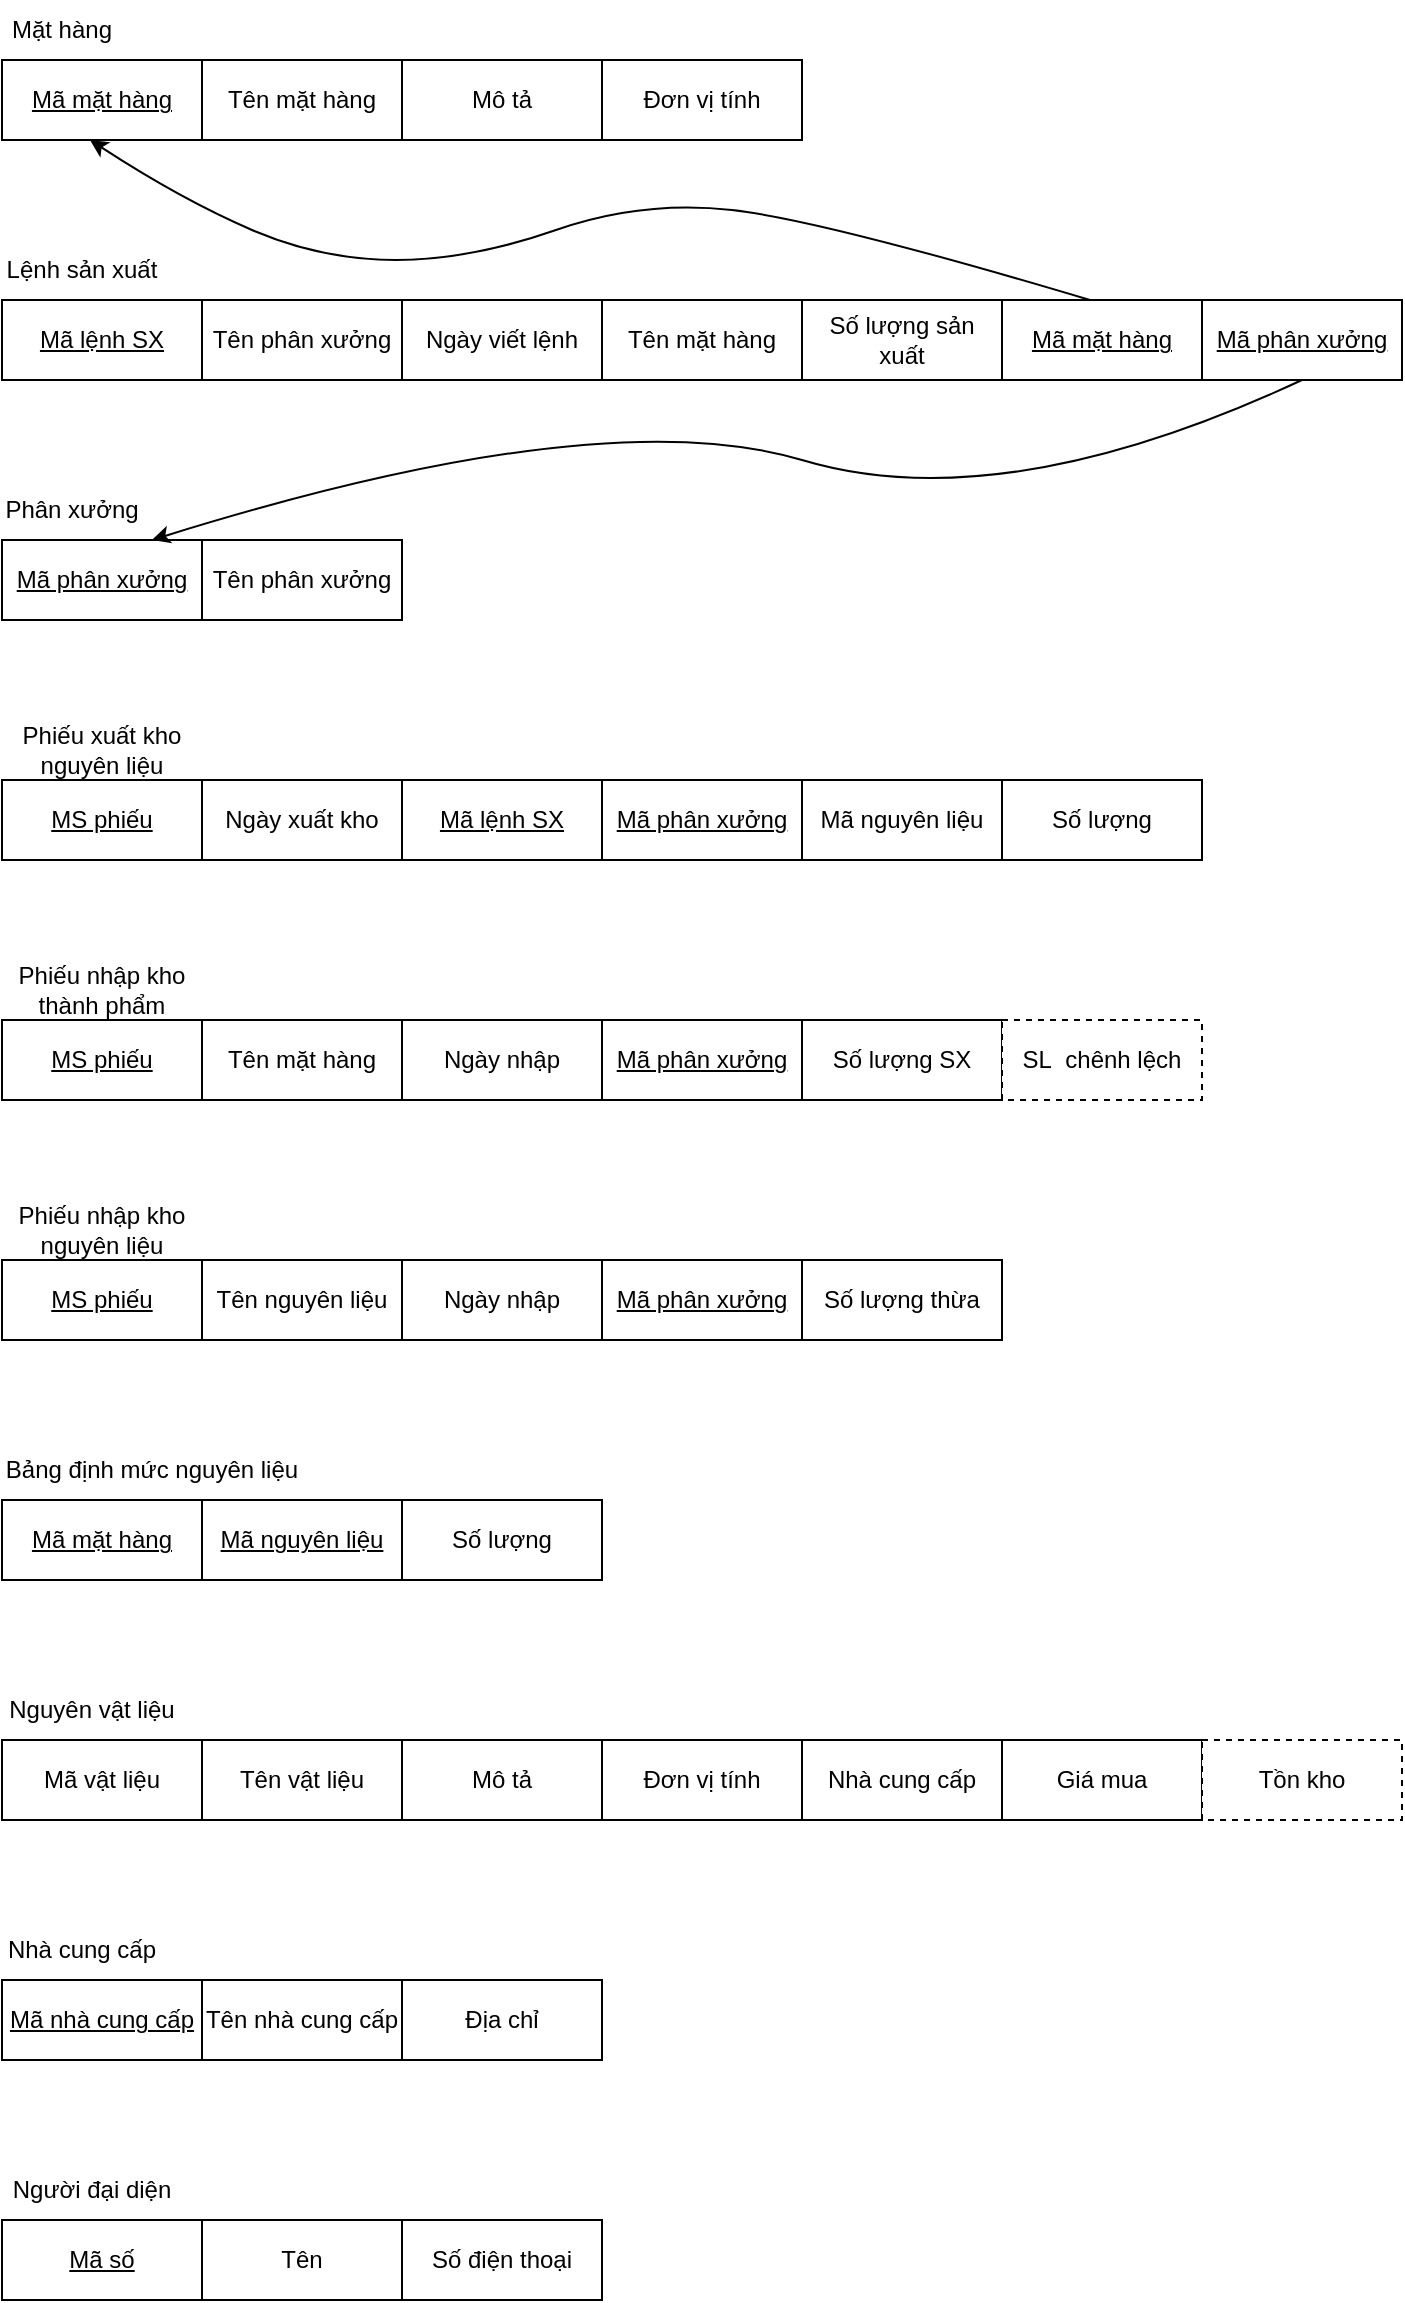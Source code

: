 <mxfile version="22.1.7" type="github">
  <diagram id="X1ojyS52s7-M8PCClS-w" name="Trang-1">
    <mxGraphModel dx="928" dy="502" grid="1" gridSize="10" guides="1" tooltips="1" connect="1" arrows="1" fold="1" page="1" pageScale="1" pageWidth="827" pageHeight="1169" math="0" shadow="0">
      <root>
        <mxCell id="0" />
        <mxCell id="1" parent="0" />
        <mxCell id="ogAQd3dcdi08tpSV0hbl-1" value="Mã mặt hàng" style="rounded=0;whiteSpace=wrap;html=1;fontStyle=4" parent="1" vertex="1">
          <mxGeometry x="120" y="40" width="100" height="40" as="geometry" />
        </mxCell>
        <mxCell id="ogAQd3dcdi08tpSV0hbl-2" value="Mặt hàng" style="text;html=1;strokeColor=none;fillColor=none;align=center;verticalAlign=middle;whiteSpace=wrap;rounded=0;" parent="1" vertex="1">
          <mxGeometry x="120" y="10" width="60" height="30" as="geometry" />
        </mxCell>
        <mxCell id="ogAQd3dcdi08tpSV0hbl-3" value="Đơn vị tính" style="rounded=0;whiteSpace=wrap;html=1;fontStyle=0" parent="1" vertex="1">
          <mxGeometry x="420" y="40" width="100" height="40" as="geometry" />
        </mxCell>
        <mxCell id="ogAQd3dcdi08tpSV0hbl-4" value="Tên mặt hàng" style="rounded=0;whiteSpace=wrap;html=1;fontStyle=0" parent="1" vertex="1">
          <mxGeometry x="220" y="40" width="100" height="40" as="geometry" />
        </mxCell>
        <mxCell id="ogAQd3dcdi08tpSV0hbl-5" value="Mô tả" style="rounded=0;whiteSpace=wrap;html=1;fontStyle=0" parent="1" vertex="1">
          <mxGeometry x="320" y="40" width="100" height="40" as="geometry" />
        </mxCell>
        <mxCell id="ogAQd3dcdi08tpSV0hbl-6" value="Tên vật liệu" style="rounded=0;whiteSpace=wrap;html=1;" parent="1" vertex="1">
          <mxGeometry x="220" y="880" width="100" height="40" as="geometry" />
        </mxCell>
        <mxCell id="ogAQd3dcdi08tpSV0hbl-7" value="Mã lệnh SX" style="rounded=0;whiteSpace=wrap;html=1;fontStyle=4" parent="1" vertex="1">
          <mxGeometry x="120" y="160" width="100" height="40" as="geometry" />
        </mxCell>
        <mxCell id="ogAQd3dcdi08tpSV0hbl-8" value="Lệnh sản xuất" style="text;html=1;strokeColor=none;fillColor=none;align=center;verticalAlign=middle;whiteSpace=wrap;rounded=0;" parent="1" vertex="1">
          <mxGeometry x="120" y="130" width="80" height="30" as="geometry" />
        </mxCell>
        <mxCell id="ogAQd3dcdi08tpSV0hbl-9" value="Tên phân xưởng" style="rounded=0;whiteSpace=wrap;html=1;" parent="1" vertex="1">
          <mxGeometry x="220" y="160" width="100" height="40" as="geometry" />
        </mxCell>
        <mxCell id="ogAQd3dcdi08tpSV0hbl-10" value="Ngày viết lệnh" style="rounded=0;whiteSpace=wrap;html=1;" parent="1" vertex="1">
          <mxGeometry x="320" y="160" width="100" height="40" as="geometry" />
        </mxCell>
        <mxCell id="ogAQd3dcdi08tpSV0hbl-11" value="Tên mặt hàng" style="rounded=0;whiteSpace=wrap;html=1;" parent="1" vertex="1">
          <mxGeometry x="420" y="160" width="100" height="40" as="geometry" />
        </mxCell>
        <mxCell id="ogAQd3dcdi08tpSV0hbl-12" value="Số lượng sản xuất" style="rounded=0;whiteSpace=wrap;html=1;" parent="1" vertex="1">
          <mxGeometry x="520" y="160" width="100" height="40" as="geometry" />
        </mxCell>
        <mxCell id="ogAQd3dcdi08tpSV0hbl-13" value="Mã phân xưởng" style="rounded=0;whiteSpace=wrap;html=1;fontStyle=4" parent="1" vertex="1">
          <mxGeometry x="120" y="280" width="100" height="40" as="geometry" />
        </mxCell>
        <mxCell id="ogAQd3dcdi08tpSV0hbl-14" value="Tên phân xưởng" style="rounded=0;whiteSpace=wrap;html=1;" parent="1" vertex="1">
          <mxGeometry x="220" y="280" width="100" height="40" as="geometry" />
        </mxCell>
        <mxCell id="ogAQd3dcdi08tpSV0hbl-15" value="Phân xưởng" style="text;html=1;strokeColor=none;fillColor=none;align=center;verticalAlign=middle;whiteSpace=wrap;rounded=0;" parent="1" vertex="1">
          <mxGeometry x="120" y="250" width="70" height="30" as="geometry" />
        </mxCell>
        <mxCell id="ogAQd3dcdi08tpSV0hbl-16" value="MS phiếu" style="rounded=0;whiteSpace=wrap;html=1;fontStyle=4" parent="1" vertex="1">
          <mxGeometry x="120" y="400" width="100" height="40" as="geometry" />
        </mxCell>
        <mxCell id="ogAQd3dcdi08tpSV0hbl-17" value="Phiếu xuất kho nguyên liệu" style="text;html=1;strokeColor=none;fillColor=none;align=center;verticalAlign=middle;whiteSpace=wrap;rounded=0;" parent="1" vertex="1">
          <mxGeometry x="120" y="370" width="100" height="30" as="geometry" />
        </mxCell>
        <mxCell id="ogAQd3dcdi08tpSV0hbl-18" value="Ngày xuất kho" style="rounded=0;whiteSpace=wrap;html=1;" parent="1" vertex="1">
          <mxGeometry x="220" y="400" width="100" height="40" as="geometry" />
        </mxCell>
        <mxCell id="ogAQd3dcdi08tpSV0hbl-19" value="Mã lệnh SX" style="rounded=0;whiteSpace=wrap;html=1;fontStyle=4" parent="1" vertex="1">
          <mxGeometry x="320" y="400" width="100" height="40" as="geometry" />
        </mxCell>
        <mxCell id="ogAQd3dcdi08tpSV0hbl-20" value="Mã phân xưởng" style="rounded=0;whiteSpace=wrap;html=1;fontStyle=4" parent="1" vertex="1">
          <mxGeometry x="420" y="400" width="100" height="40" as="geometry" />
        </mxCell>
        <mxCell id="ogAQd3dcdi08tpSV0hbl-21" value="Mã nguyên liệu" style="rounded=0;whiteSpace=wrap;html=1;" parent="1" vertex="1">
          <mxGeometry x="520" y="400" width="100" height="40" as="geometry" />
        </mxCell>
        <mxCell id="ogAQd3dcdi08tpSV0hbl-22" value="Số lượng" style="rounded=0;whiteSpace=wrap;html=1;" parent="1" vertex="1">
          <mxGeometry x="620" y="400" width="100" height="40" as="geometry" />
        </mxCell>
        <mxCell id="hwc81k95BObM7ho29JYe-1" value="MS phiếu" style="rounded=0;whiteSpace=wrap;html=1;fontStyle=4" parent="1" vertex="1">
          <mxGeometry x="120" y="520" width="100" height="40" as="geometry" />
        </mxCell>
        <mxCell id="hwc81k95BObM7ho29JYe-2" value="Tên mặt hàng" style="rounded=0;whiteSpace=wrap;html=1;" parent="1" vertex="1">
          <mxGeometry x="220" y="520" width="100" height="40" as="geometry" />
        </mxCell>
        <mxCell id="hwc81k95BObM7ho29JYe-3" value="Ngày nhập" style="rounded=0;whiteSpace=wrap;html=1;" parent="1" vertex="1">
          <mxGeometry x="320" y="520" width="100" height="40" as="geometry" />
        </mxCell>
        <mxCell id="hwc81k95BObM7ho29JYe-4" value="Mã phân xưởng" style="rounded=0;whiteSpace=wrap;html=1;fontStyle=4" parent="1" vertex="1">
          <mxGeometry x="420" y="520" width="100" height="40" as="geometry" />
        </mxCell>
        <mxCell id="hwc81k95BObM7ho29JYe-5" value="Số lượng SX" style="rounded=0;whiteSpace=wrap;html=1;" parent="1" vertex="1">
          <mxGeometry x="520" y="520" width="100" height="40" as="geometry" />
        </mxCell>
        <mxCell id="hwc81k95BObM7ho29JYe-7" value="Phiếu nhập kho thành phẩm" style="text;html=1;strokeColor=none;fillColor=none;align=center;verticalAlign=middle;whiteSpace=wrap;rounded=0;" parent="1" vertex="1">
          <mxGeometry x="120" y="490" width="100" height="30" as="geometry" />
        </mxCell>
        <mxCell id="hwc81k95BObM7ho29JYe-8" value="MS phiếu" style="rounded=0;whiteSpace=wrap;html=1;fontStyle=4" parent="1" vertex="1">
          <mxGeometry x="120" y="640" width="100" height="40" as="geometry" />
        </mxCell>
        <mxCell id="hwc81k95BObM7ho29JYe-9" value="Tên nguyên liệu" style="rounded=0;whiteSpace=wrap;html=1;" parent="1" vertex="1">
          <mxGeometry x="220" y="640" width="100" height="40" as="geometry" />
        </mxCell>
        <mxCell id="hwc81k95BObM7ho29JYe-10" value="Ngày nhập" style="rounded=0;whiteSpace=wrap;html=1;" parent="1" vertex="1">
          <mxGeometry x="320" y="640" width="100" height="40" as="geometry" />
        </mxCell>
        <mxCell id="hwc81k95BObM7ho29JYe-11" value="Mã phân xưởng" style="rounded=0;whiteSpace=wrap;html=1;fontStyle=4" parent="1" vertex="1">
          <mxGeometry x="420" y="640" width="100" height="40" as="geometry" />
        </mxCell>
        <mxCell id="hwc81k95BObM7ho29JYe-12" value="Số lượng thừa" style="rounded=0;whiteSpace=wrap;html=1;" parent="1" vertex="1">
          <mxGeometry x="520" y="640" width="100" height="40" as="geometry" />
        </mxCell>
        <mxCell id="hwc81k95BObM7ho29JYe-13" value="Phiếu nhập kho nguyên liệu" style="text;html=1;strokeColor=none;fillColor=none;align=center;verticalAlign=middle;whiteSpace=wrap;rounded=0;" parent="1" vertex="1">
          <mxGeometry x="120" y="610" width="100" height="30" as="geometry" />
        </mxCell>
        <mxCell id="hwc81k95BObM7ho29JYe-14" value="Mã mặt hàng" style="rounded=0;whiteSpace=wrap;html=1;fontStyle=4" parent="1" vertex="1">
          <mxGeometry x="120" y="760" width="100" height="40" as="geometry" />
        </mxCell>
        <mxCell id="hwc81k95BObM7ho29JYe-16" value="Bảng định mức nguyên liệu" style="text;html=1;strokeColor=none;fillColor=none;align=center;verticalAlign=middle;whiteSpace=wrap;rounded=0;" parent="1" vertex="1">
          <mxGeometry x="120" y="730" width="150" height="30" as="geometry" />
        </mxCell>
        <mxCell id="hwc81k95BObM7ho29JYe-17" value="Mã nguyên liệu" style="rounded=0;whiteSpace=wrap;html=1;fontStyle=4" parent="1" vertex="1">
          <mxGeometry x="220" y="760" width="100" height="40" as="geometry" />
        </mxCell>
        <mxCell id="hwc81k95BObM7ho29JYe-18" value="Số lượng" style="rounded=0;whiteSpace=wrap;html=1;" parent="1" vertex="1">
          <mxGeometry x="320" y="760" width="100" height="40" as="geometry" />
        </mxCell>
        <mxCell id="hwc81k95BObM7ho29JYe-19" value="Mô tả" style="rounded=0;whiteSpace=wrap;html=1;" parent="1" vertex="1">
          <mxGeometry x="320" y="880" width="100" height="40" as="geometry" />
        </mxCell>
        <mxCell id="hwc81k95BObM7ho29JYe-20" value="Mã vật liệu" style="rounded=0;whiteSpace=wrap;html=1;" parent="1" vertex="1">
          <mxGeometry x="120" y="880" width="100" height="40" as="geometry" />
        </mxCell>
        <mxCell id="hwc81k95BObM7ho29JYe-21" value="Nhà cung cấp" style="rounded=0;whiteSpace=wrap;html=1;" parent="1" vertex="1">
          <mxGeometry x="520" y="880" width="100" height="40" as="geometry" />
        </mxCell>
        <mxCell id="hwc81k95BObM7ho29JYe-22" value="Giá mua" style="rounded=0;whiteSpace=wrap;html=1;" parent="1" vertex="1">
          <mxGeometry x="620" y="880" width="100" height="40" as="geometry" />
        </mxCell>
        <mxCell id="hwc81k95BObM7ho29JYe-23" value="Đơn vị tính" style="rounded=0;whiteSpace=wrap;html=1;" parent="1" vertex="1">
          <mxGeometry x="420" y="880" width="100" height="40" as="geometry" />
        </mxCell>
        <mxCell id="hwc81k95BObM7ho29JYe-24" value="Tên" style="rounded=0;whiteSpace=wrap;html=1;" parent="1" vertex="1">
          <mxGeometry x="220" y="1120" width="100" height="40" as="geometry" />
        </mxCell>
        <mxCell id="hwc81k95BObM7ho29JYe-25" value="SL&amp;nbsp; chênh lệch" style="rounded=0;whiteSpace=wrap;html=1;dashed=1;" parent="1" vertex="1">
          <mxGeometry x="620" y="520" width="100" height="40" as="geometry" />
        </mxCell>
        <mxCell id="hwc81k95BObM7ho29JYe-26" value="Nguyên vật liệu" style="text;html=1;strokeColor=none;fillColor=none;align=center;verticalAlign=middle;whiteSpace=wrap;rounded=0;" parent="1" vertex="1">
          <mxGeometry x="120" y="850" width="90" height="30" as="geometry" />
        </mxCell>
        <mxCell id="9m8tpXBf6iZmI8BC0SqC-1" value="Tồn kho" style="rounded=0;whiteSpace=wrap;html=1;dashed=1;" vertex="1" parent="1">
          <mxGeometry x="720" y="880" width="100" height="40" as="geometry" />
        </mxCell>
        <mxCell id="9m8tpXBf6iZmI8BC0SqC-2" value="Mã nhà cung cấp" style="rounded=0;whiteSpace=wrap;html=1;fontStyle=4" vertex="1" parent="1">
          <mxGeometry x="120" y="1000" width="100" height="40" as="geometry" />
        </mxCell>
        <mxCell id="9m8tpXBf6iZmI8BC0SqC-3" value="Địa chỉ" style="rounded=0;whiteSpace=wrap;html=1;" vertex="1" parent="1">
          <mxGeometry x="320" y="1000" width="100" height="40" as="geometry" />
        </mxCell>
        <mxCell id="9m8tpXBf6iZmI8BC0SqC-4" value="Tên nhà cung cấp" style="rounded=0;whiteSpace=wrap;html=1;" vertex="1" parent="1">
          <mxGeometry x="220" y="1000" width="100" height="40" as="geometry" />
        </mxCell>
        <mxCell id="9m8tpXBf6iZmI8BC0SqC-5" value="Nhà cung cấp" style="text;html=1;strokeColor=none;fillColor=none;align=center;verticalAlign=middle;whiteSpace=wrap;rounded=0;" vertex="1" parent="1">
          <mxGeometry x="120" y="970" width="80" height="30" as="geometry" />
        </mxCell>
        <mxCell id="9m8tpXBf6iZmI8BC0SqC-6" value="Mã số" style="rounded=0;whiteSpace=wrap;html=1;fontStyle=4" vertex="1" parent="1">
          <mxGeometry x="120" y="1120" width="100" height="40" as="geometry" />
        </mxCell>
        <mxCell id="9m8tpXBf6iZmI8BC0SqC-7" value="Số điện thoại" style="rounded=0;whiteSpace=wrap;html=1;" vertex="1" parent="1">
          <mxGeometry x="320" y="1120" width="100" height="40" as="geometry" />
        </mxCell>
        <mxCell id="9m8tpXBf6iZmI8BC0SqC-8" value="Người đại diện" style="text;html=1;strokeColor=none;fillColor=none;align=center;verticalAlign=middle;whiteSpace=wrap;rounded=0;" vertex="1" parent="1">
          <mxGeometry x="120" y="1090" width="90" height="30" as="geometry" />
        </mxCell>
        <mxCell id="9m8tpXBf6iZmI8BC0SqC-11" value="Mã mặt hàng" style="rounded=0;whiteSpace=wrap;html=1;fontStyle=4" vertex="1" parent="1">
          <mxGeometry x="620" y="160" width="100" height="40" as="geometry" />
        </mxCell>
        <mxCell id="9m8tpXBf6iZmI8BC0SqC-13" value="" style="curved=1;endArrow=classic;html=1;rounded=0;exitX=0.5;exitY=0;exitDx=0;exitDy=0;entryX=0.5;entryY=1;entryDx=0;entryDy=0;" edge="1" parent="1">
          <mxGeometry width="50" height="50" relative="1" as="geometry">
            <mxPoint x="664" y="160" as="sourcePoint" />
            <mxPoint x="164" y="80" as="targetPoint" />
            <Array as="points">
              <mxPoint x="530" y="120" />
              <mxPoint x="440" y="110" />
              <mxPoint x="354" y="140" />
              <mxPoint x="280" y="140" />
              <mxPoint x="210" y="110" />
            </Array>
          </mxGeometry>
        </mxCell>
        <mxCell id="9m8tpXBf6iZmI8BC0SqC-14" value="Mã phân xưởng" style="rounded=0;whiteSpace=wrap;html=1;fontStyle=4" vertex="1" parent="1">
          <mxGeometry x="720" y="160" width="100" height="40" as="geometry" />
        </mxCell>
        <mxCell id="9m8tpXBf6iZmI8BC0SqC-15" value="" style="curved=1;endArrow=classic;html=1;rounded=0;exitX=0.5;exitY=1;exitDx=0;exitDy=0;entryX=0.75;entryY=0;entryDx=0;entryDy=0;" edge="1" parent="1" source="9m8tpXBf6iZmI8BC0SqC-14" target="ogAQd3dcdi08tpSV0hbl-13">
          <mxGeometry width="50" height="50" relative="1" as="geometry">
            <mxPoint x="460" y="230" as="sourcePoint" />
            <mxPoint x="410" y="280" as="targetPoint" />
            <Array as="points">
              <mxPoint x="620" y="270" />
              <mxPoint x="420" y="210" />
            </Array>
          </mxGeometry>
        </mxCell>
      </root>
    </mxGraphModel>
  </diagram>
</mxfile>
